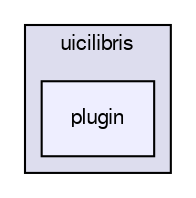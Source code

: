 digraph G {
  compound=true
  node [ fontsize="10", fontname="FreeSans"];
  edge [ labelfontsize="10", labelfontname="FreeSans"];
  subgraph clusterdir_acbddae174dafc97be8eb67b88ed4d8c {
    graph [ bgcolor="#ddddee", pencolor="black", label="uicilibris" fontname="FreeSans", fontsize="10", URL="dir_acbddae174dafc97be8eb67b88ed4d8c.html"]
  dir_8c2655ad6d34e601d7f07896c82b7799 [shape=box, label="plugin", style="filled", fillcolor="#eeeeff", pencolor="black", URL="dir_8c2655ad6d34e601d7f07896c82b7799.html"];
  }
}
